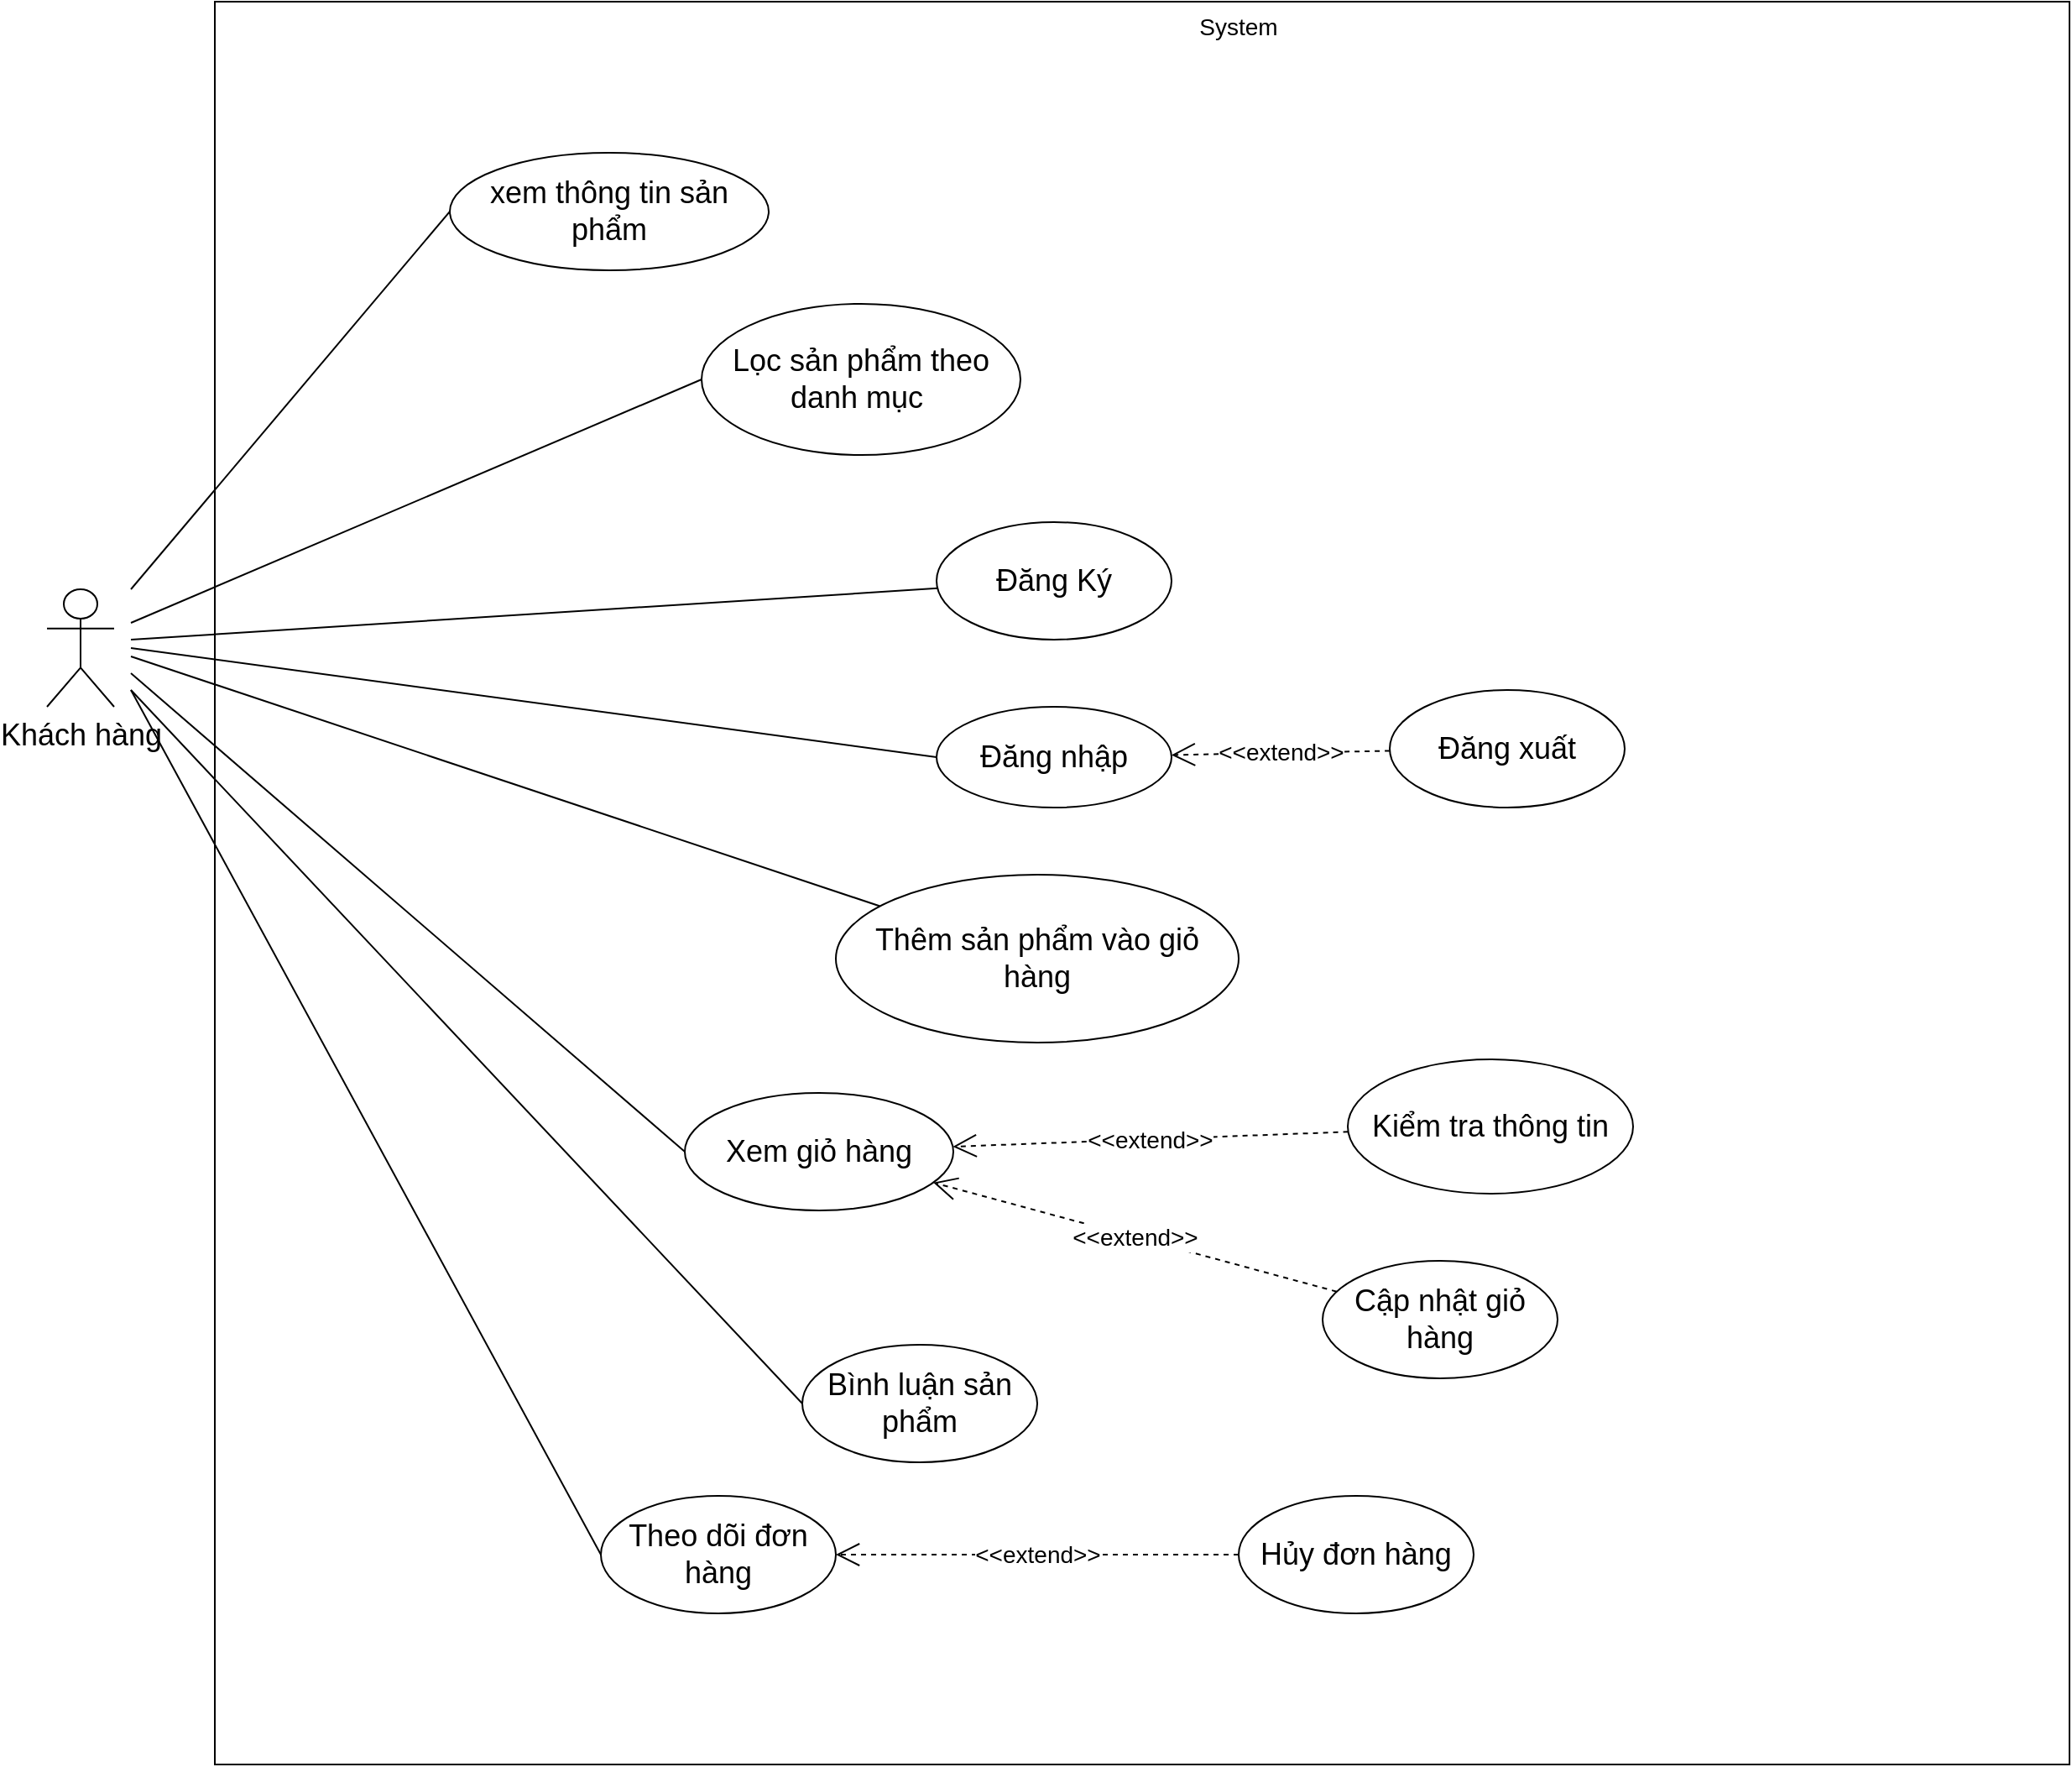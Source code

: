 <mxfile version="22.1.2" type="device">
  <diagram name="Page-1" id="Rt3XKLxJc3b8QOI7InUt">
    <mxGraphModel dx="1674" dy="836" grid="1" gridSize="10" guides="1" tooltips="1" connect="1" arrows="1" fold="1" page="1" pageScale="1" pageWidth="850" pageHeight="1100" math="0" shadow="0">
      <root>
        <mxCell id="0" />
        <mxCell id="1" parent="0" />
        <mxCell id="5Uhh3eDOOOBOVCzr4W_w-1" value="&lt;font style=&quot;font-size: 18px;&quot;&gt;Khách hàng&lt;/font&gt;" style="shape=umlActor;verticalLabelPosition=bottom;verticalAlign=top;html=1;" parent="1" vertex="1">
          <mxGeometry x="70" y="360" width="40" height="70" as="geometry" />
        </mxCell>
        <mxCell id="5Uhh3eDOOOBOVCzr4W_w-2" value="" style="rounded=0;whiteSpace=wrap;html=1;" parent="1" vertex="1">
          <mxGeometry x="170" y="10" width="1105" height="1050" as="geometry" />
        </mxCell>
        <mxCell id="5Uhh3eDOOOBOVCzr4W_w-4" value="&lt;font style=&quot;font-size: 14px;&quot;&gt;System&lt;/font&gt;" style="text;html=1;strokeColor=none;fillColor=none;align=center;verticalAlign=middle;whiteSpace=wrap;rounded=0;" parent="1" vertex="1">
          <mxGeometry x="710" y="10" width="140" height="30" as="geometry" />
        </mxCell>
        <mxCell id="5Uhh3eDOOOBOVCzr4W_w-5" value="&lt;font style=&quot;font-size: 18px;&quot;&gt;Đăng nhập&lt;/font&gt;" style="ellipse;whiteSpace=wrap;html=1;" parent="1" vertex="1">
          <mxGeometry x="600" y="430" width="140" height="60" as="geometry" />
        </mxCell>
        <mxCell id="5Uhh3eDOOOBOVCzr4W_w-7" value="&lt;span style=&quot;font-size: 18px;&quot;&gt;Đăng Ký&lt;/span&gt;" style="ellipse;whiteSpace=wrap;html=1;" parent="1" vertex="1">
          <mxGeometry x="600" y="320" width="140" height="70" as="geometry" />
        </mxCell>
        <mxCell id="5Uhh3eDOOOBOVCzr4W_w-8" value="&lt;font style=&quot;font-size: 18px;&quot;&gt;xem thông tin sản phẩm&lt;/font&gt;" style="ellipse;whiteSpace=wrap;html=1;" parent="1" vertex="1">
          <mxGeometry x="310" y="100" width="190" height="70" as="geometry" />
        </mxCell>
        <mxCell id="5Uhh3eDOOOBOVCzr4W_w-9" value="&lt;font style=&quot;font-size: 18px;&quot;&gt;Lọc sản phẩm theo danh mục&amp;nbsp;&lt;/font&gt;" style="ellipse;whiteSpace=wrap;html=1;" parent="1" vertex="1">
          <mxGeometry x="460" y="190" width="190" height="90" as="geometry" />
        </mxCell>
        <mxCell id="5Uhh3eDOOOBOVCzr4W_w-10" value="&lt;font style=&quot;font-size: 18px;&quot;&gt;Xem giỏ hàng&lt;/font&gt;" style="ellipse;whiteSpace=wrap;html=1;" parent="1" vertex="1">
          <mxGeometry x="450" y="660" width="160" height="70" as="geometry" />
        </mxCell>
        <mxCell id="5Uhh3eDOOOBOVCzr4W_w-11" value="&lt;font style=&quot;font-size: 18px;&quot;&gt;Thêm sản phẩm vào giỏ hàng&lt;/font&gt;" style="ellipse;whiteSpace=wrap;html=1;" parent="1" vertex="1">
          <mxGeometry x="540" y="530" width="240" height="100" as="geometry" />
        </mxCell>
        <mxCell id="5Uhh3eDOOOBOVCzr4W_w-12" value="&lt;font style=&quot;font-size: 18px;&quot;&gt;Cập nhật giỏ hàng&lt;/font&gt;" style="ellipse;whiteSpace=wrap;html=1;" parent="1" vertex="1">
          <mxGeometry x="830" y="760" width="140" height="70" as="geometry" />
        </mxCell>
        <mxCell id="5Uhh3eDOOOBOVCzr4W_w-13" value="&lt;font style=&quot;font-size: 18px;&quot;&gt;Theo dõi đơn hàng&lt;/font&gt;" style="ellipse;whiteSpace=wrap;html=1;" parent="1" vertex="1">
          <mxGeometry x="400" y="900" width="140" height="70" as="geometry" />
        </mxCell>
        <mxCell id="5Uhh3eDOOOBOVCzr4W_w-14" value="" style="endArrow=none;html=1;rounded=0;exitX=0;exitY=0.5;exitDx=0;exitDy=0;" parent="1" source="5Uhh3eDOOOBOVCzr4W_w-8" edge="1">
          <mxGeometry width="50" height="50" relative="1" as="geometry">
            <mxPoint x="330" y="510" as="sourcePoint" />
            <mxPoint x="120" y="360" as="targetPoint" />
          </mxGeometry>
        </mxCell>
        <mxCell id="5Uhh3eDOOOBOVCzr4W_w-15" value="" style="endArrow=none;html=1;rounded=0;entryX=0;entryY=0.5;entryDx=0;entryDy=0;" parent="1" target="5Uhh3eDOOOBOVCzr4W_w-9" edge="1">
          <mxGeometry width="50" height="50" relative="1" as="geometry">
            <mxPoint x="120" y="380" as="sourcePoint" />
            <mxPoint x="380" y="460" as="targetPoint" />
          </mxGeometry>
        </mxCell>
        <mxCell id="5Uhh3eDOOOBOVCzr4W_w-16" value="" style="endArrow=none;html=1;rounded=0;entryX=0;entryY=0.5;entryDx=0;entryDy=0;" parent="1" target="5Uhh3eDOOOBOVCzr4W_w-5" edge="1">
          <mxGeometry width="50" height="50" relative="1" as="geometry">
            <mxPoint x="120" y="395" as="sourcePoint" />
            <mxPoint x="380" y="460" as="targetPoint" />
          </mxGeometry>
        </mxCell>
        <mxCell id="5Uhh3eDOOOBOVCzr4W_w-17" value="" style="endArrow=none;html=1;rounded=0;entryX=0;entryY=0.5;entryDx=0;entryDy=0;" parent="1" target="5Uhh3eDOOOBOVCzr4W_w-10" edge="1">
          <mxGeometry width="50" height="50" relative="1" as="geometry">
            <mxPoint x="120" y="410" as="sourcePoint" />
            <mxPoint x="380" y="460" as="targetPoint" />
            <Array as="points" />
          </mxGeometry>
        </mxCell>
        <mxCell id="5Uhh3eDOOOBOVCzr4W_w-18" value="" style="endArrow=none;html=1;rounded=0;exitX=0;exitY=0.5;exitDx=0;exitDy=0;" parent="1" source="5Uhh3eDOOOBOVCzr4W_w-13" edge="1">
          <mxGeometry width="50" height="50" relative="1" as="geometry">
            <mxPoint x="330" y="510" as="sourcePoint" />
            <mxPoint x="120" y="420" as="targetPoint" />
          </mxGeometry>
        </mxCell>
        <mxCell id="5Uhh3eDOOOBOVCzr4W_w-22" value="&lt;font style=&quot;font-size: 18px;&quot;&gt;Đăng xuất&lt;/font&gt;" style="ellipse;whiteSpace=wrap;html=1;" parent="1" vertex="1">
          <mxGeometry x="870" y="420" width="140" height="70" as="geometry" />
        </mxCell>
        <mxCell id="5Uhh3eDOOOBOVCzr4W_w-24" value="&lt;span style=&quot;font-size: 14px;&quot;&gt;&amp;lt;&amp;lt;extend&amp;gt;&amp;gt;&lt;/span&gt;" style="endArrow=open;endSize=12;dashed=1;html=1;rounded=0;" parent="1" source="5Uhh3eDOOOBOVCzr4W_w-12" target="5Uhh3eDOOOBOVCzr4W_w-10" edge="1">
          <mxGeometry width="160" relative="1" as="geometry">
            <mxPoint x="1130" y="530" as="sourcePoint" />
            <mxPoint x="1336" y="515" as="targetPoint" />
          </mxGeometry>
        </mxCell>
        <mxCell id="5Uhh3eDOOOBOVCzr4W_w-25" value="&lt;span style=&quot;font-size: 14px;&quot;&gt;&amp;lt;&amp;lt;extend&amp;gt;&amp;gt;&lt;/span&gt;" style="endArrow=open;endSize=12;dashed=1;html=1;rounded=0;" parent="1" source="5Uhh3eDOOOBOVCzr4W_w-22" target="5Uhh3eDOOOBOVCzr4W_w-5" edge="1">
          <mxGeometry width="160" relative="1" as="geometry">
            <mxPoint x="1190" y="440" as="sourcePoint" />
            <mxPoint x="1279" y="371" as="targetPoint" />
          </mxGeometry>
        </mxCell>
        <mxCell id="edpUSs8hN7W5pZ-8gBGb-1" value="&lt;font style=&quot;font-size: 18px;&quot;&gt;Kiểm tra thông tin&lt;/font&gt;" style="ellipse;whiteSpace=wrap;html=1;" parent="1" vertex="1">
          <mxGeometry x="845" y="640" width="170" height="80" as="geometry" />
        </mxCell>
        <mxCell id="edpUSs8hN7W5pZ-8gBGb-2" value="&lt;font style=&quot;font-size: 14px;&quot;&gt;&amp;lt;&amp;lt;extend&amp;gt;&amp;gt;&lt;/font&gt;" style="endArrow=open;endSize=12;dashed=1;html=1;rounded=0;" parent="1" source="edpUSs8hN7W5pZ-8gBGb-1" target="5Uhh3eDOOOBOVCzr4W_w-10" edge="1">
          <mxGeometry width="160" relative="1" as="geometry">
            <mxPoint x="1530" y="460" as="sourcePoint" />
            <mxPoint x="1710" y="460" as="targetPoint" />
            <mxPoint as="offset" />
          </mxGeometry>
        </mxCell>
        <mxCell id="2fLoMGI1WDdi4XZTSESB-1" value="&lt;span style=&quot;font-size: 18px;&quot;&gt;Hủy đơn hàng&lt;/span&gt;" style="ellipse;whiteSpace=wrap;html=1;" parent="1" vertex="1">
          <mxGeometry x="780" y="900" width="140" height="70" as="geometry" />
        </mxCell>
        <mxCell id="2fLoMGI1WDdi4XZTSESB-3" value="&lt;span style=&quot;font-size: 14px;&quot;&gt;&amp;lt;&amp;lt;extend&amp;gt;&amp;gt;&lt;/span&gt;" style="endArrow=open;endSize=12;dashed=1;html=1;rounded=0;" parent="1" source="2fLoMGI1WDdi4XZTSESB-1" target="5Uhh3eDOOOBOVCzr4W_w-13" edge="1">
          <mxGeometry width="160" relative="1" as="geometry">
            <mxPoint x="60" y="720" as="sourcePoint" />
            <mxPoint x="124" y="652" as="targetPoint" />
          </mxGeometry>
        </mxCell>
        <mxCell id="Dc6FpIAwaK55kDuah258-1" value="&lt;font style=&quot;font-size: 18px;&quot;&gt;Bình luận sản phẩm&lt;/font&gt;" style="ellipse;whiteSpace=wrap;html=1;" parent="1" vertex="1">
          <mxGeometry x="520" y="810" width="140" height="70" as="geometry" />
        </mxCell>
        <mxCell id="Dc6FpIAwaK55kDuah258-2" value="" style="endArrow=none;html=1;rounded=0;entryX=0;entryY=0.5;entryDx=0;entryDy=0;" parent="1" target="Dc6FpIAwaK55kDuah258-1" edge="1">
          <mxGeometry width="50" height="50" relative="1" as="geometry">
            <mxPoint x="120" y="420" as="sourcePoint" />
            <mxPoint x="1670" y="825" as="targetPoint" />
            <Array as="points" />
          </mxGeometry>
        </mxCell>
        <mxCell id="KbIWqkRERpySbOgCFuM2-1" value="" style="endArrow=none;html=1;rounded=0;" edge="1" parent="1" target="5Uhh3eDOOOBOVCzr4W_w-11">
          <mxGeometry width="50" height="50" relative="1" as="geometry">
            <mxPoint x="120" y="400" as="sourcePoint" />
            <mxPoint x="470" y="620" as="targetPoint" />
          </mxGeometry>
        </mxCell>
        <mxCell id="KbIWqkRERpySbOgCFuM2-3" value="" style="endArrow=none;html=1;rounded=0;" edge="1" parent="1" target="5Uhh3eDOOOBOVCzr4W_w-7">
          <mxGeometry width="50" height="50" relative="1" as="geometry">
            <mxPoint x="120" y="390" as="sourcePoint" />
            <mxPoint x="540" y="660" as="targetPoint" />
          </mxGeometry>
        </mxCell>
      </root>
    </mxGraphModel>
  </diagram>
</mxfile>
